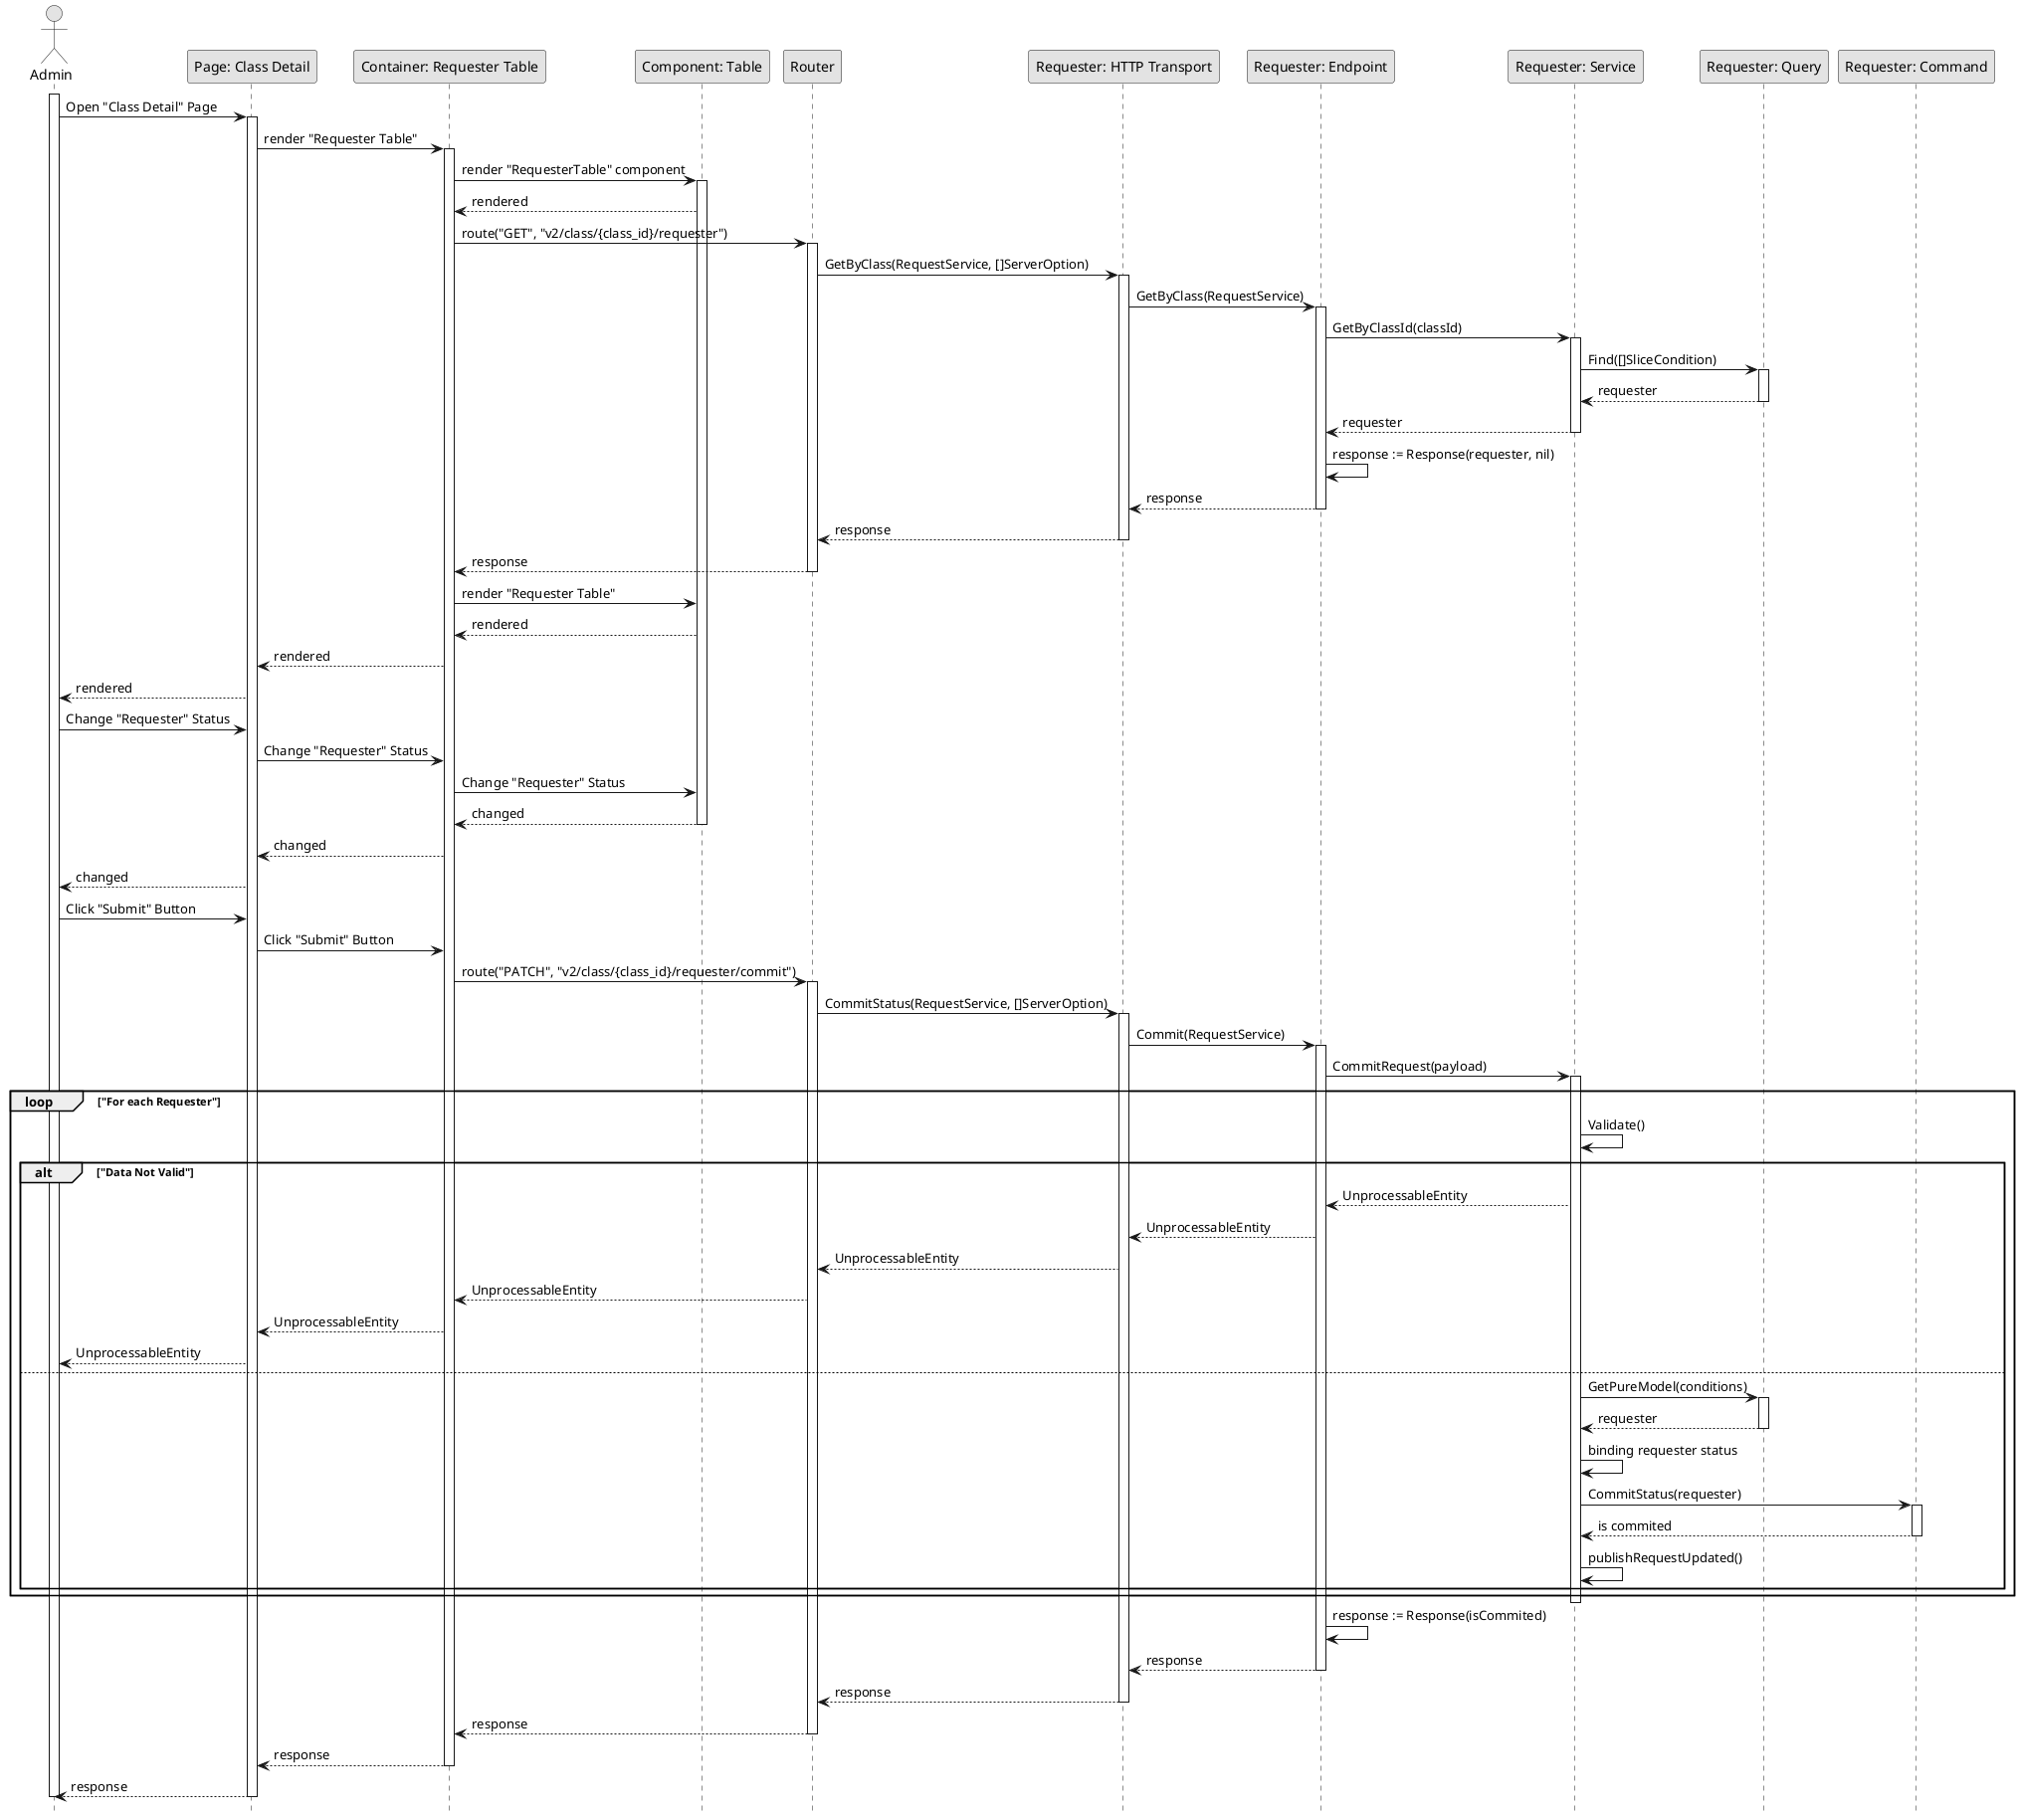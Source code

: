 @startuml GetRequester

skinparam Monochrome true
skinparam Shadowing false
hide footbox

actor Admin
participant "Page: Class Detail" as ClassDetailPage
participant "Container: Requester Table" as RequesterTableContainer
participant "Component: Table" as RequesterTable
participant "Router" as Router
participant "Requester: HTTP Transport" as RequestHTTPTransport
participant "Requester: Endpoint" as RequestEndpoint
participant "Requester: Service" as RequestService
participant "Requester: Query" as RequestQuery
participant "Requester: Command" as RequestCommand

activate Admin

Admin->ClassDetailPage: Open "Class Detail" Page
activate ClassDetailPage
ClassDetailPage->RequesterTableContainer: render "Requester Table"
activate RequesterTableContainer
RequesterTableContainer->RequesterTable: render "RequesterTable" component
activate RequesterTable
RequesterTable-->RequesterTableContainer: rendered
RequesterTableContainer->Router: route("GET", "v2/class/{class_id}/requester")
activate Router
Router->RequestHTTPTransport: GetByClass(RequestService, []ServerOption)
activate RequestHTTPTransport
RequestHTTPTransport->RequestEndpoint: GetByClass(RequestService)
activate RequestEndpoint
RequestEndpoint->RequestService: GetByClassId(classId)
activate RequestService
RequestService->RequestQuery: Find([]SliceCondition)
activate RequestQuery
RequestQuery-->RequestService: requester
deactivate RequestQuery
RequestService-->RequestEndpoint: requester
deactivate RequestService
RequestEndpoint->RequestEndpoint: response := Response(requester, nil)
RequestEndpoint-->RequestHTTPTransport: response
deactivate RequestEndpoint
RequestHTTPTransport-->Router: response
deactivate RequestHTTPTransport
Router-->RequesterTableContainer: response
deactivate Router
RequesterTableContainer->RequesterTable: render "Requester Table"
RequesterTable-->RequesterTableContainer: rendered
RequesterTableContainer-->ClassDetailPage: rendered
ClassDetailPage-->Admin: rendered

Admin->ClassDetailPage: Change "Requester" Status
ClassDetailPage->RequesterTableContainer: Change "Requester" Status
RequesterTableContainer->RequesterTable: Change "Requester" Status
RequesterTable-->RequesterTableContainer: changed
deactivate RequesterTable
RequesterTableContainer-->ClassDetailPage: changed
ClassDetailPage-->Admin: changed

Admin->ClassDetailPage: Click "Submit" Button
ClassDetailPage->RequesterTableContainer: Click "Submit" Button

RequesterTableContainer->Router: route("PATCH", "v2/class/{class_id}/requester/commit")
activate Router
Router->RequestHTTPTransport: CommitStatus(RequestService, []ServerOption)
activate RequestHTTPTransport
RequestHTTPTransport->RequestEndpoint: Commit(RequestService)
activate RequestEndpoint
RequestEndpoint->RequestService: CommitRequest(payload)
activate RequestService
loop "For each Requester"
    RequestService->RequestService: Validate()
    
    alt "Data Not Valid"
        RequestService-->RequestEndpoint: UnprocessableEntity
        RequestEndpoint-->RequestHTTPTransport: UnprocessableEntity
        RequestHTTPTransport-->Router: UnprocessableEntity
        Router-->RequesterTableContainer: UnprocessableEntity
        RequesterTableContainer-->ClassDetailPage: UnprocessableEntity
        ClassDetailPage-->Admin: UnprocessableEntity
    else
        RequestService->RequestQuery: GetPureModel(conditions)
        activate RequestQuery
        RequestQuery-->RequestService: requester
        deactivate RequestQuery
        RequestService->RequestService: binding requester status
        RequestService->RequestCommand: CommitStatus(requester)
        activate RequestCommand
        RequestCommand-->RequestService: is commited
        deactivate RequestCommand
        RequestService->RequestService: publishRequestUpdated()
    end
end
deactivate RequestService
RequestEndpoint->RequestEndpoint: response := Response(isCommited)
RequestEndpoint-->RequestHTTPTransport: response
deactivate RequestEndpoint
RequestHTTPTransport-->Router: response
deactivate RequestHTTPTransport
Router-->RequesterTableContainer: response
deactivate Router
RequesterTableContainer-->ClassDetailPage: response
deactivate RequesterTableContainer
ClassDetailPage-->Admin: response
deactivate ClassDetailPage
deactivate Admin

@enduml
